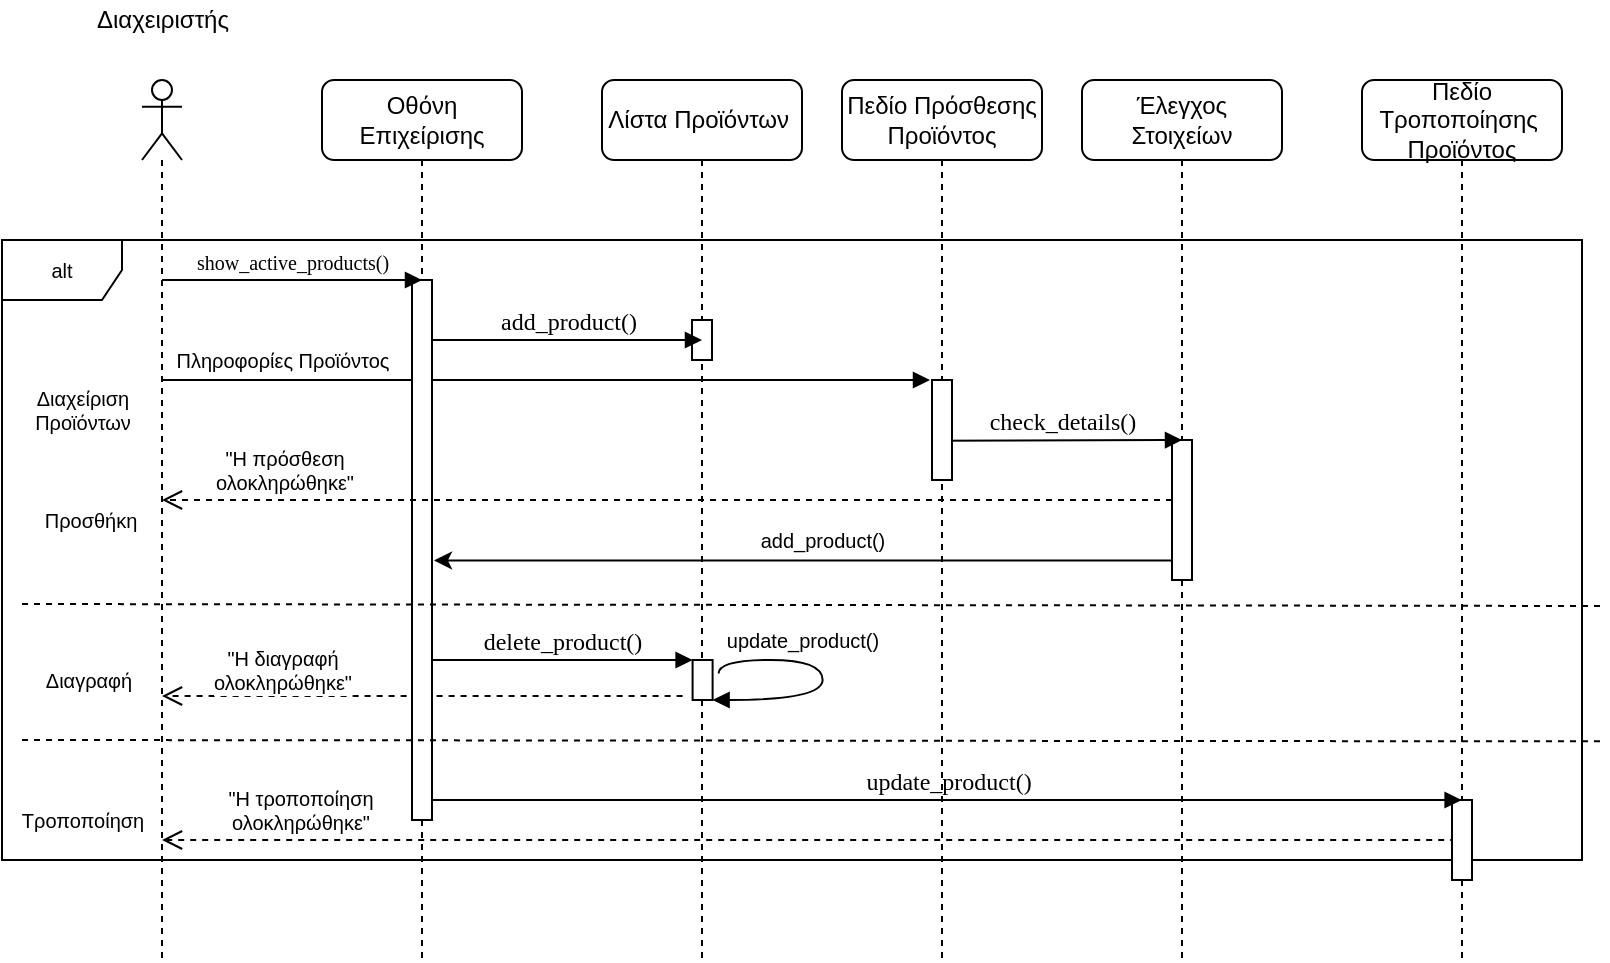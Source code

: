 <mxfile version="20.0.0" type="device"><diagram name="Page-1" id="13e1069c-82ec-6db2-03f1-153e76fe0fe0"><mxGraphModel dx="1636" dy="625" grid="1" gridSize="10" guides="1" tooltips="1" connect="1" arrows="1" fold="1" page="1" pageScale="1" pageWidth="1100" pageHeight="850" background="none" math="0" shadow="0"><root><mxCell id="0"/><mxCell id="1" parent="0"/><mxCell id="_ZI8_GbatM59lV6F2k36-10" value="&quot;H διαγραφή &lt;br&gt;ολοκληρώθηκε&quot;" style="html=1;verticalAlign=bottom;endArrow=open;dashed=1;endSize=8;rounded=0;fontSize=10;" parent="1" edge="1"><mxGeometry x="0.537" y="2" relative="1" as="geometry"><mxPoint x="420.3" y="388" as="sourcePoint"/><mxPoint x="160.0" y="388" as="targetPoint"/><mxPoint as="offset"/></mxGeometry></mxCell><mxCell id="_ZI8_GbatM59lV6F2k36-17" value="" style="endArrow=classic;html=1;rounded=0;fontSize=10;entryX=0.9;entryY=0.706;entryDx=0;entryDy=0;entryPerimeter=0;" parent="1" edge="1"><mxGeometry width="50" height="50" relative="1" as="geometry"><mxPoint x="671.5" y="320.2" as="sourcePoint"/><mxPoint x="296" y="320.2" as="targetPoint"/></mxGeometry></mxCell><mxCell id="7baba1c4bc27f4b0-14" value="" style="html=1;verticalAlign=bottom;endArrow=block;labelBackgroundColor=none;fontFamily=Verdana;fontSize=12;edgeStyle=elbowEdgeStyle;elbow=vertical;" parent="1" source="_gJJ7iI2D5GrT8vTBtRD-2" edge="1"><mxGeometry relative="1" as="geometry"><mxPoint x="510" y="200" as="sourcePoint"/><mxPoint x="544" y="230" as="targetPoint"/><Array as="points"><mxPoint x="450" y="230"/><mxPoint x="500" y="220"/></Array></mxGeometry></mxCell><mxCell id="7baba1c4bc27f4b0-2" value="&lt;span style=&quot;font-family: Helvetica;&quot;&gt;Λίστα Προϊόντων&amp;nbsp;&lt;/span&gt;" style="shape=umlLifeline;perimeter=lifelinePerimeter;whiteSpace=wrap;html=1;container=1;collapsible=0;recursiveResize=0;outlineConnect=0;rounded=1;shadow=0;comic=0;labelBackgroundColor=none;strokeWidth=1;fontFamily=Verdana;fontSize=12;align=center;" parent="1" vertex="1"><mxGeometry x="380" y="80" width="100" height="440" as="geometry"/></mxCell><mxCell id="7baba1c4bc27f4b0-10" value="" style="html=1;points=[];perimeter=orthogonalPerimeter;rounded=0;shadow=0;comic=0;labelBackgroundColor=none;strokeWidth=1;fontFamily=Verdana;fontSize=12;align=center;" parent="7baba1c4bc27f4b0-2" vertex="1"><mxGeometry x="45" y="120" width="10" height="20" as="geometry"/></mxCell><mxCell id="_ZI8_GbatM59lV6F2k36-4" value="" style="html=1;points=[];perimeter=orthogonalPerimeter;rounded=0;shadow=0;comic=0;labelBackgroundColor=none;strokeWidth=1;fontFamily=Verdana;fontSize=12;align=center;" parent="7baba1c4bc27f4b0-2" vertex="1"><mxGeometry x="45.3" y="290" width="10" height="20" as="geometry"/></mxCell><mxCell id="_ZI8_GbatM59lV6F2k36-8" value="" style="html=1;verticalAlign=bottom;endArrow=block;labelBackgroundColor=none;fontFamily=Verdana;fontSize=12;elbow=vertical;edgeStyle=orthogonalEdgeStyle;curved=1;entryX=1;entryY=1;entryPerimeter=0;exitX=1.3;exitY=0.34;exitPerimeter=0;entryDx=0;entryDy=0;exitDx=0;exitDy=0;" parent="7baba1c4bc27f4b0-2" source="_ZI8_GbatM59lV6F2k36-4" target="_ZI8_GbatM59lV6F2k36-4" edge="1"><mxGeometry relative="1" as="geometry"><mxPoint x="55.3" y="290.02" as="sourcePoint"/><mxPoint x="59.92" y="327.94" as="targetPoint"/><Array as="points"><mxPoint x="58.3" y="290"/><mxPoint x="110.3" y="290"/><mxPoint x="110.3" y="310"/></Array></mxGeometry></mxCell><mxCell id="_ZI8_GbatM59lV6F2k36-19" value="alt" style="shape=umlFrame;whiteSpace=wrap;html=1;fontSize=10;" parent="7baba1c4bc27f4b0-2" vertex="1"><mxGeometry x="-300" y="80" width="790" height="310" as="geometry"/></mxCell><mxCell id="_ZI8_GbatM59lV6F2k36-11" value="&quot;H τροποποίηση&lt;br&gt;ολοκληρώθηκε&quot;" style="html=1;verticalAlign=bottom;endArrow=open;dashed=1;endSize=8;rounded=0;fontSize=10;exitX=0.18;exitY=0.944;exitDx=0;exitDy=0;exitPerimeter=0;" parent="7baba1c4bc27f4b0-2" edge="1"><mxGeometry x="0.787" relative="1" as="geometry"><mxPoint x="427.1" y="380.0" as="sourcePoint"/><mxPoint x="-220.0" y="380.0" as="targetPoint"/><mxPoint as="offset"/></mxGeometry></mxCell><mxCell id="7baba1c4bc27f4b0-3" value="&lt;font face=&quot;Helvetica&quot;&gt;Έλεγχος Στοιχείων&lt;/font&gt;" style="shape=umlLifeline;perimeter=lifelinePerimeter;whiteSpace=wrap;html=1;container=1;collapsible=0;recursiveResize=0;outlineConnect=0;rounded=1;shadow=0;comic=0;labelBackgroundColor=none;strokeWidth=1;fontFamily=Verdana;fontSize=12;align=center;" parent="1" vertex="1"><mxGeometry x="620" y="80" width="100" height="440" as="geometry"/></mxCell><mxCell id="7baba1c4bc27f4b0-13" value="" style="html=1;points=[];perimeter=orthogonalPerimeter;rounded=0;shadow=0;comic=0;labelBackgroundColor=none;strokeWidth=1;fontFamily=Verdana;fontSize=12;align=center;" parent="7baba1c4bc27f4b0-3" vertex="1"><mxGeometry x="45" y="180" width="10" height="70" as="geometry"/></mxCell><mxCell id="_ZI8_GbatM59lV6F2k36-15" value="check_details()" style="html=1;verticalAlign=bottom;endArrow=block;labelBackgroundColor=none;fontFamily=Verdana;fontSize=12;edgeStyle=elbowEdgeStyle;elbow=vertical;" parent="7baba1c4bc27f4b0-3" edge="1"><mxGeometry x="0.037" relative="1" as="geometry"><mxPoint x="-75" y="180.4" as="sourcePoint"/><mxPoint x="50" y="180" as="targetPoint"/><mxPoint as="offset"/></mxGeometry></mxCell><mxCell id="7baba1c4bc27f4b0-4" value="&lt;span style=&quot;font-family: Helvetica;&quot;&gt;Πεδίο Τροποποίησης&amp;nbsp; Προϊόντος&lt;/span&gt;" style="shape=umlLifeline;perimeter=lifelinePerimeter;whiteSpace=wrap;html=1;container=1;collapsible=0;recursiveResize=0;outlineConnect=0;rounded=1;shadow=0;comic=0;labelBackgroundColor=none;strokeWidth=1;fontFamily=Verdana;fontSize=12;align=center;" parent="1" vertex="1"><mxGeometry x="760" y="80" width="100" height="440" as="geometry"/></mxCell><mxCell id="7baba1c4bc27f4b0-16" value="" style="html=1;points=[];perimeter=orthogonalPerimeter;rounded=0;shadow=0;comic=0;labelBackgroundColor=none;strokeWidth=1;fontFamily=Verdana;fontSize=12;align=center;" parent="7baba1c4bc27f4b0-4" vertex="1"><mxGeometry x="45" y="360" width="10" height="40" as="geometry"/></mxCell><mxCell id="7baba1c4bc27f4b0-8" value="&lt;span style=&quot;font-family: Helvetica;&quot;&gt;Οθόνη Επιχείρισης&lt;/span&gt;" style="shape=umlLifeline;perimeter=lifelinePerimeter;whiteSpace=wrap;html=1;container=1;collapsible=0;recursiveResize=0;outlineConnect=0;rounded=1;shadow=0;comic=0;labelBackgroundColor=none;strokeWidth=1;fontFamily=Verdana;fontSize=12;align=center;" parent="1" vertex="1"><mxGeometry x="240" y="80" width="100" height="440" as="geometry"/></mxCell><mxCell id="_ZI8_GbatM59lV6F2k36-2" value="delete_product()" style="html=1;verticalAlign=bottom;endArrow=block;entryX=0;entryY=0;labelBackgroundColor=none;fontFamily=Verdana;fontSize=12;edgeStyle=elbowEdgeStyle;elbow=vertical;" parent="7baba1c4bc27f4b0-8" edge="1"><mxGeometry relative="1" as="geometry"><mxPoint x="55.3" y="290" as="sourcePoint"/><mxPoint x="185.3" y="289.6" as="targetPoint"/></mxGeometry></mxCell><mxCell id="_ZI8_GbatM59lV6F2k36-3" value="update_product()" style="html=1;verticalAlign=bottom;endArrow=block;labelBackgroundColor=none;fontFamily=Verdana;fontSize=12;edgeStyle=elbowEdgeStyle;elbow=vertical;" parent="7baba1c4bc27f4b0-8" edge="1"><mxGeometry relative="1" as="geometry"><mxPoint x="55.3" y="360" as="sourcePoint"/><mxPoint x="569.8" y="360" as="targetPoint"/><Array as="points"><mxPoint x="490.3" y="360"/></Array></mxGeometry></mxCell><mxCell id="7baba1c4bc27f4b0-9" value="" style="html=1;points=[];perimeter=orthogonalPerimeter;rounded=0;shadow=0;comic=0;labelBackgroundColor=none;strokeWidth=1;fontFamily=Verdana;fontSize=12;align=center;" parent="7baba1c4bc27f4b0-8" vertex="1"><mxGeometry x="45" y="100" width="10" height="270" as="geometry"/></mxCell><mxCell id="7baba1c4bc27f4b0-11" value="add_product()" style="html=1;verticalAlign=bottom;endArrow=block;labelBackgroundColor=none;fontFamily=Verdana;fontSize=12;edgeStyle=elbowEdgeStyle;elbow=vertical;" parent="1" source="7baba1c4bc27f4b0-9" edge="1"><mxGeometry relative="1" as="geometry"><mxPoint x="360" y="190" as="sourcePoint"/><mxPoint x="430" y="210" as="targetPoint"/><Array as="points"><mxPoint x="330" y="210"/></Array></mxGeometry></mxCell><mxCell id="_gJJ7iI2D5GrT8vTBtRD-2" value="" style="shape=umlLifeline;participant=umlActor;perimeter=lifelinePerimeter;whiteSpace=wrap;html=1;container=1;collapsible=0;recursiveResize=0;verticalAlign=top;spacingTop=36;outlineConnect=0;" parent="1" vertex="1"><mxGeometry x="150" y="80" width="20" height="440" as="geometry"/></mxCell><mxCell id="_gJJ7iI2D5GrT8vTBtRD-3" value="Διαχειριστής" style="text;html=1;align=center;verticalAlign=middle;resizable=0;points=[];autosize=1;strokeColor=none;fillColor=none;" parent="1" vertex="1"><mxGeometry x="120" y="40" width="80" height="20" as="geometry"/></mxCell><mxCell id="_gJJ7iI2D5GrT8vTBtRD-4" value="&lt;font style=&quot;font-size: 10px;&quot;&gt;show_active_products()&lt;/font&gt;" style="html=1;verticalAlign=bottom;endArrow=block;entryX=0;entryY=0;labelBackgroundColor=none;fontFamily=Verdana;fontSize=12;edgeStyle=elbowEdgeStyle;elbow=vertical;" parent="1" edge="1"><mxGeometry relative="1" as="geometry"><mxPoint x="160" y="180" as="sourcePoint"/><mxPoint x="290" y="180" as="targetPoint"/></mxGeometry></mxCell><mxCell id="_ZI8_GbatM59lV6F2k36-1" value="Πληροφορίες Προϊόντος" style="text;html=1;align=center;verticalAlign=middle;resizable=0;points=[];autosize=1;strokeColor=none;fillColor=none;fontSize=10;" parent="1" vertex="1"><mxGeometry x="160" y="210" width="120" height="20" as="geometry"/></mxCell><mxCell id="_ZI8_GbatM59lV6F2k36-9" value="update_product()" style="text;html=1;align=center;verticalAlign=middle;resizable=0;points=[];autosize=1;strokeColor=none;fillColor=none;fontSize=10;" parent="1" vertex="1"><mxGeometry x="435.3" y="350" width="90" height="20" as="geometry"/></mxCell><mxCell id="_ZI8_GbatM59lV6F2k36-12" value="&lt;span style=&quot;font-family: Helvetica;&quot;&gt;Πεδίο Πρόσθεσης Προϊόντος&lt;/span&gt;" style="shape=umlLifeline;perimeter=lifelinePerimeter;whiteSpace=wrap;html=1;container=1;collapsible=0;recursiveResize=0;outlineConnect=0;rounded=1;shadow=0;comic=0;labelBackgroundColor=none;strokeWidth=1;fontFamily=Verdana;fontSize=12;align=center;" parent="1" vertex="1"><mxGeometry x="500" y="80" width="100" height="440" as="geometry"/></mxCell><mxCell id="_ZI8_GbatM59lV6F2k36-16" value="&quot;H πρόσθεση&lt;br&gt;ολοκληρώθηκε&quot;" style="html=1;verticalAlign=bottom;endArrow=open;dashed=1;endSize=8;rounded=0;fontSize=10;" parent="_ZI8_GbatM59lV6F2k36-12" target="_gJJ7iI2D5GrT8vTBtRD-2" edge="1"><mxGeometry x="0.761" relative="1" as="geometry"><mxPoint x="165.0" y="210" as="sourcePoint"/><mxPoint x="-95.3" y="210" as="targetPoint"/><mxPoint as="offset"/></mxGeometry></mxCell><mxCell id="_ZI8_GbatM59lV6F2k36-14" value="" style="html=1;points=[];perimeter=orthogonalPerimeter;rounded=0;shadow=0;comic=0;labelBackgroundColor=none;strokeWidth=1;fontFamily=Verdana;fontSize=12;align=center;" parent="_ZI8_GbatM59lV6F2k36-12" vertex="1"><mxGeometry x="45" y="150" width="10" height="50" as="geometry"/></mxCell><mxCell id="_ZI8_GbatM59lV6F2k36-21" value="" style="endArrow=none;dashed=1;html=1;rounded=0;fontSize=10;" parent="_ZI8_GbatM59lV6F2k36-12" edge="1"><mxGeometry width="50" height="50" relative="1" as="geometry"><mxPoint x="-410" y="262" as="sourcePoint"/><mxPoint x="380" y="263" as="targetPoint"/></mxGeometry></mxCell><mxCell id="_ZI8_GbatM59lV6F2k36-23" value="" style="endArrow=none;dashed=1;html=1;rounded=0;fontSize=10;entryX=1.004;entryY=0.412;entryDx=0;entryDy=0;entryPerimeter=0;" parent="_ZI8_GbatM59lV6F2k36-12" edge="1"><mxGeometry width="50" height="50" relative="1" as="geometry"><mxPoint x="-410" y="330" as="sourcePoint"/><mxPoint x="381.16" y="330.68" as="targetPoint"/></mxGeometry></mxCell><mxCell id="_ZI8_GbatM59lV6F2k36-24" value="Διαχείριση &lt;br&gt;Προϊόντων" style="text;html=1;align=center;verticalAlign=middle;resizable=0;points=[];autosize=1;strokeColor=none;fillColor=none;fontSize=10;" parent="_ZI8_GbatM59lV6F2k36-12" vertex="1"><mxGeometry x="-410" y="150" width="60" height="30" as="geometry"/></mxCell><mxCell id="_ZI8_GbatM59lV6F2k36-27" value="Τροποποίηση" style="text;html=1;align=center;verticalAlign=middle;resizable=0;points=[];autosize=1;strokeColor=none;fillColor=none;fontSize=10;" parent="_ZI8_GbatM59lV6F2k36-12" vertex="1"><mxGeometry x="-420" y="360" width="80" height="20" as="geometry"/></mxCell><mxCell id="_ZI8_GbatM59lV6F2k36-18" value="add_product()" style="text;html=1;align=center;verticalAlign=middle;resizable=0;points=[];autosize=1;strokeColor=none;fillColor=none;fontSize=10;" parent="1" vertex="1"><mxGeometry x="450" y="300" width="80" height="20" as="geometry"/></mxCell><mxCell id="_ZI8_GbatM59lV6F2k36-26" value="Διαγραφή" style="text;html=1;align=center;verticalAlign=middle;resizable=0;points=[];autosize=1;strokeColor=none;fillColor=none;fontSize=10;" parent="1" vertex="1"><mxGeometry x="93" y="370" width="60" height="20" as="geometry"/></mxCell><mxCell id="_ZI8_GbatM59lV6F2k36-25" value="Προσθήκη" style="text;html=1;align=center;verticalAlign=middle;resizable=0;points=[];autosize=1;strokeColor=none;fillColor=none;fontSize=10;" parent="1" vertex="1"><mxGeometry x="94" y="290" width="60" height="20" as="geometry"/></mxCell></root></mxGraphModel></diagram></mxfile>